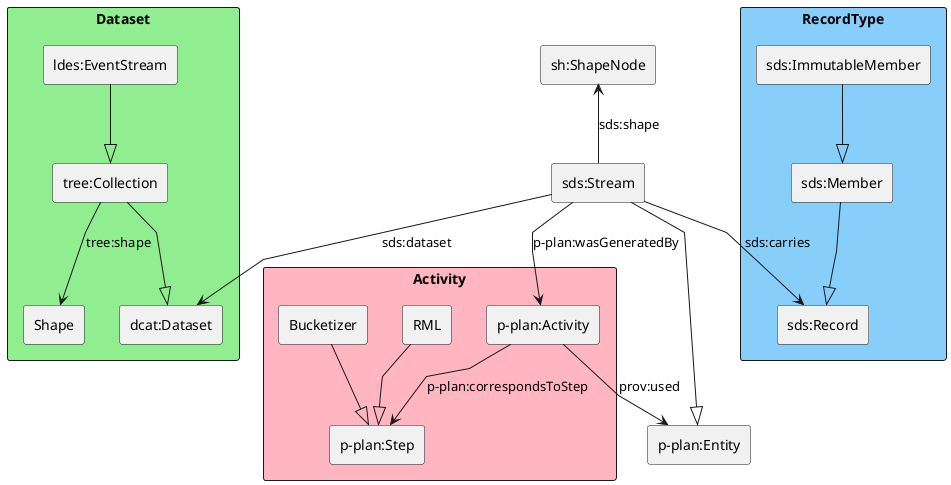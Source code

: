 @startuml
'skinparam linetype ortho
skinparam linetype polyline
skinparam backgroundcolor transparent

skinparam sequenceMessageAlign direction

skinparam component {
  Style rectangle
}

rectangle Dataset #lightgreen {
  [ldes:EventStream] as ldes
  [tree:Collection] as tree
  [Shape] as sh
  [dcat:Dataset] as ds
}

rectangle Activity #LightPink {
  [p-plan:Activity] as act
  [RML]
  [Bucketizer]
  [p-plan:Step] as step
}

rectangle RecordType #LightSkyBlue {
  [sds:ImmutableMember] as imm
  [sds:Member] as mem
  [sds:Record] as rec
}

[sds:Stream] as stream
[sh:ShapeNode] as shNode
[p-plan:Entity] as entity

' Dataset
ldes --|> tree
tree --> sh : "tree:shape"
tree --|> ds

' stream

stream -up-> shNode : "sds:shape" 
stream --|> entity

stream --> act : "p-plan:wasGeneratedBy"
stream --> rec : "sds:carries"
stream --> ds : "sds:dataset"

' activity

[RML] --|> step
[Bucketizer] --|> step

act --> entity : "prov:used"
act --> step : "p-plan:correspondsToStep"

' Record
imm --|> mem
mem --|> rec

@enduml

